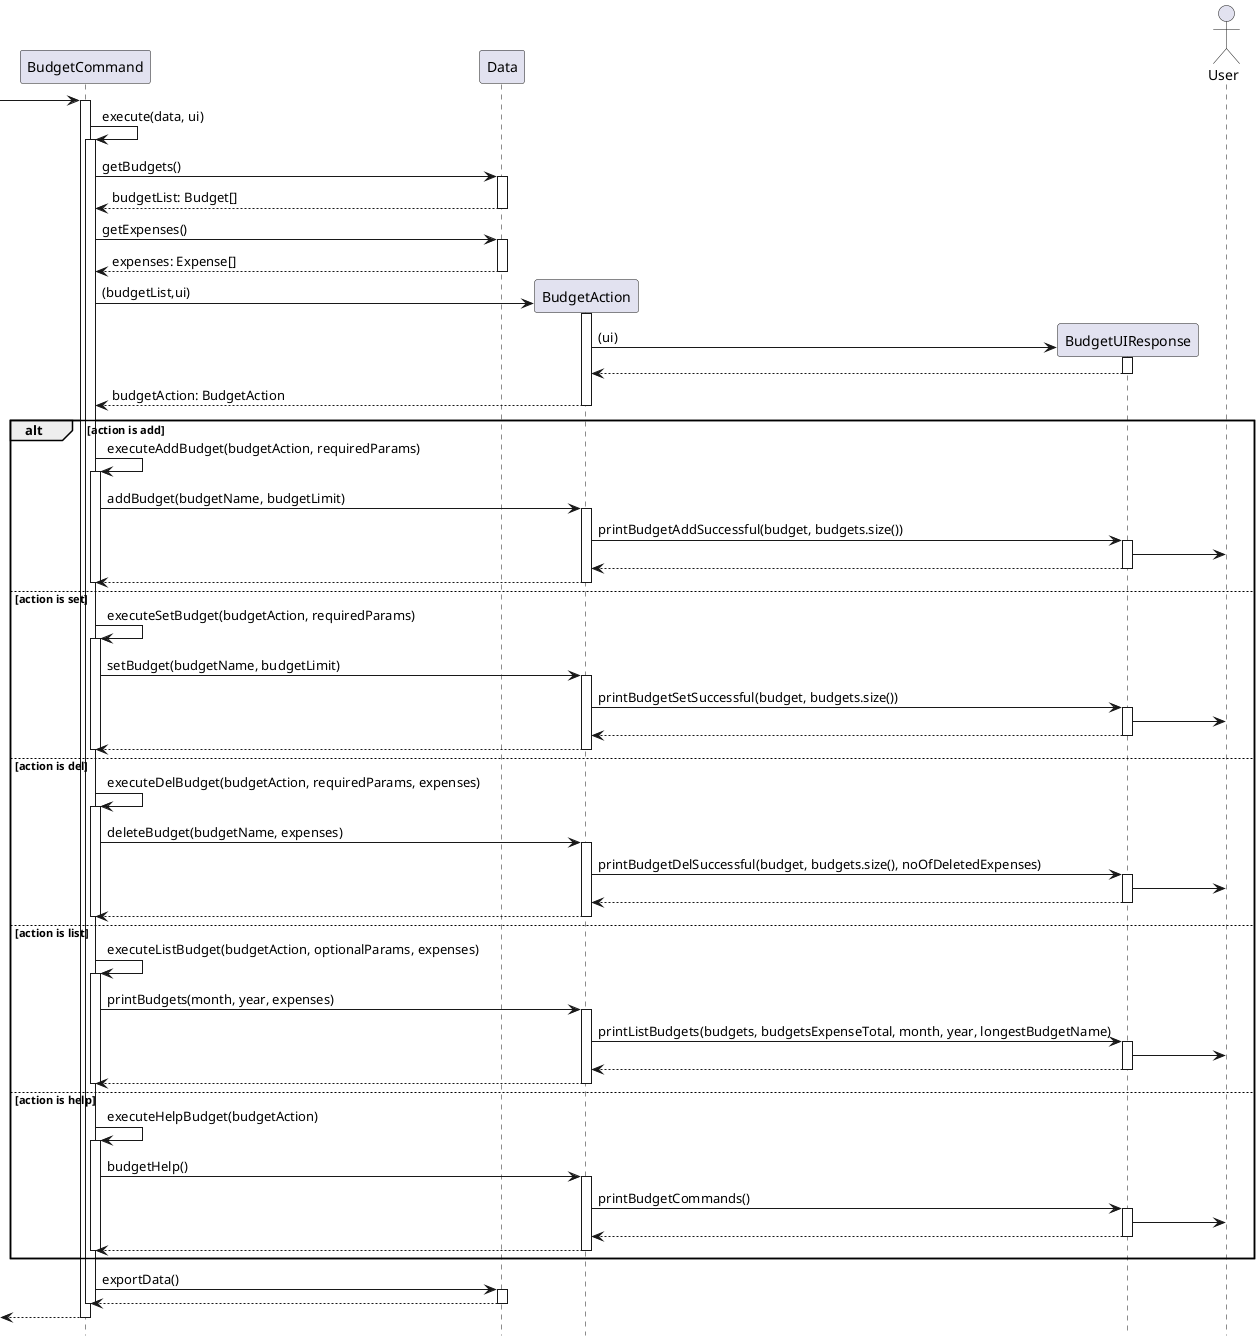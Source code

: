 @startuml

hide footbox

participant BudgetCommand
participant Data
participant BudgetAction
participant BudgetUIResponse
actor User

 -> "BudgetCommand":

activate "BudgetCommand"
"BudgetCommand" -> "BudgetCommand": execute(data, ui)
activate  "BudgetCommand"
"BudgetCommand" -> "Data": getBudgets()
activate "Data"
return budgetList: Budget[]
deactivate "Data"


"BudgetCommand" -> "Data": getExpenses()
activate "Data"
return expenses: Expense[]

"BudgetCommand" -> "BudgetAction" ** : (budgetList,ui)
activate "BudgetAction"

"BudgetAction" -> "BudgetUIResponse" ** : (ui)
activate "BudgetUIResponse"
"BudgetUIResponse" --> "BudgetAction"
deactivate "BudgetUIResponse"

return budgetAction: BudgetAction
deactivate "BudgetAction"


alt action is add
"BudgetCommand" -> "BudgetCommand": executeAddBudget(budgetAction, requiredParams)
activate "BudgetCommand"
"BudgetCommand" -> "BudgetAction" : addBudget(budgetName, budgetLimit)
activate "BudgetAction"
"BudgetAction" -> "BudgetUIResponse" : printBudgetAddSuccessful(budget, budgets.size())
activate "BudgetUIResponse"
"BudgetUIResponse" -> User
return
return

deactivate "BudgetCommand"

else action is set
"BudgetCommand" -> "BudgetCommand": executeSetBudget(budgetAction, requiredParams)
activate "BudgetCommand"
"BudgetCommand" -> "BudgetAction" : setBudget(budgetName, budgetLimit)
activate "BudgetAction"
"BudgetAction" -> "BudgetUIResponse" : printBudgetSetSuccessful(budget, budgets.size())
activate "BudgetUIResponse"
"BudgetUIResponse" -> User
return
return

deactivate "BudgetCommand"

else action is del
"BudgetCommand" -> "BudgetCommand": executeDelBudget(budgetAction, requiredParams, expenses)
activate "BudgetCommand"
"BudgetCommand" -> "BudgetAction" : deleteBudget(budgetName, expenses)
activate "BudgetAction"
"BudgetAction" -> "BudgetUIResponse" : printBudgetDelSuccessful(budget, budgets.size(), noOfDeletedExpenses)
activate "BudgetUIResponse"
"BudgetUIResponse" -> User
return
return

deactivate "BudgetCommand"

else action is list
"BudgetCommand" -> "BudgetCommand": executeListBudget(budgetAction, optionalParams, expenses)
activate "BudgetCommand"
"BudgetCommand" -> "BudgetAction" : printBudgets(month, year, expenses)
activate "BudgetAction"
"BudgetAction" -> "BudgetUIResponse" : printListBudgets(budgets, budgetsExpenseTotal, month, year, longestBudgetName)
activate "BudgetUIResponse"
"BudgetUIResponse" -> User
return
return

deactivate "BudgetCommand"

else action is help
"BudgetCommand" -> "BudgetCommand": executeHelpBudget(budgetAction)
activate "BudgetCommand"
"BudgetCommand" -> "BudgetAction" : budgetHelp()
activate "BudgetAction"
"BudgetAction" -> "BudgetUIResponse" : printBudgetCommands()
activate "BudgetUIResponse"
"BudgetUIResponse" -> User
return
return

deactivate "BudgetCommand"
end

"BudgetCommand" -> "Data": exportData()
activate "Data"
return
deactivate "Data"

deactivate "BudgetCommand"
 <-- "BudgetCommand":
deactivate "BudgetCommand"
@enduml